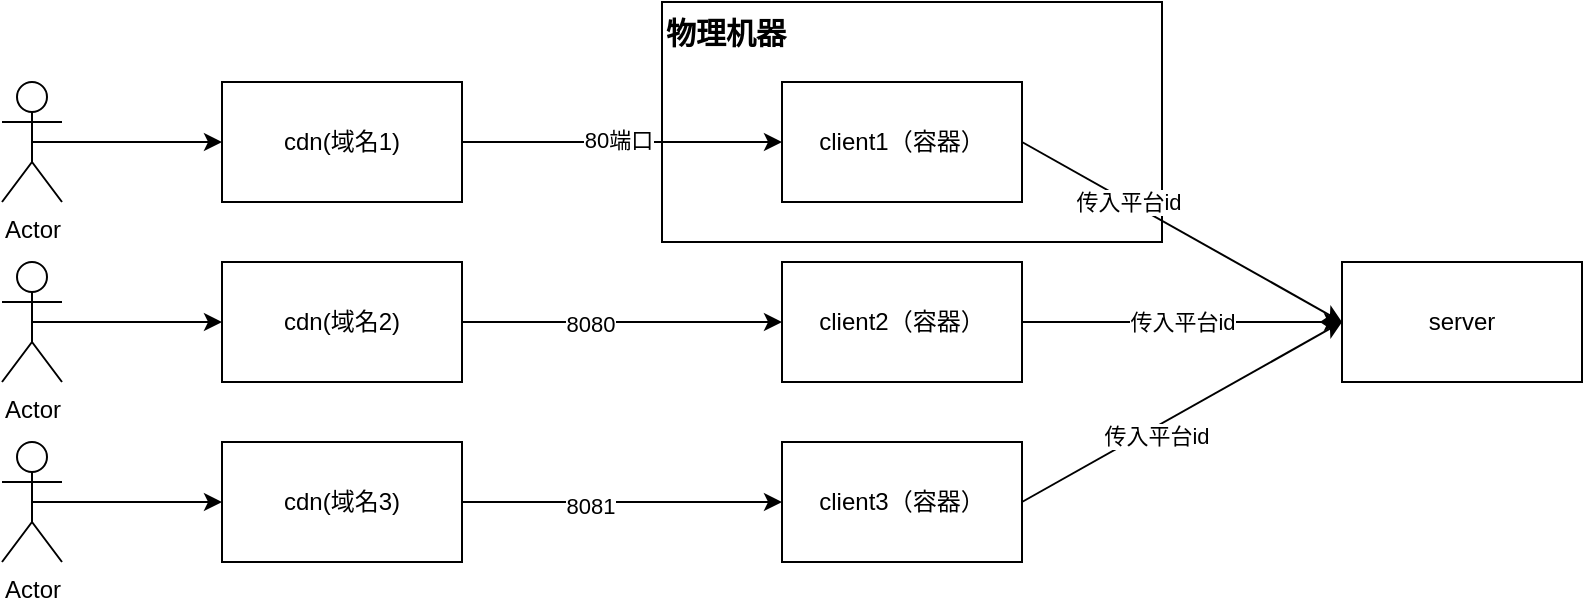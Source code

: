 <mxfile version="24.7.7">
  <diagram name="第 1 页" id="OntkouKlZa8e4wjtS1Qv">
    <mxGraphModel dx="1678" dy="552" grid="1" gridSize="10" guides="1" tooltips="1" connect="1" arrows="1" fold="1" page="1" pageScale="1" pageWidth="827" pageHeight="1169" math="0" shadow="0">
      <root>
        <mxCell id="0" />
        <mxCell id="1" parent="0" />
        <mxCell id="1vRdgGj5pQEQPz-nfKS2-17" value="&lt;b&gt;&lt;font style=&quot;font-size: 15px;&quot;&gt;物理机器&lt;/font&gt;&lt;/b&gt;" style="rounded=0;whiteSpace=wrap;html=1;fillColor=none;align=left;verticalAlign=top;" vertex="1" parent="1">
          <mxGeometry x="30" y="170" width="250" height="120" as="geometry" />
        </mxCell>
        <mxCell id="1vRdgGj5pQEQPz-nfKS2-1" value="server" style="rounded=0;whiteSpace=wrap;html=1;" vertex="1" parent="1">
          <mxGeometry x="370" y="300" width="120" height="60" as="geometry" />
        </mxCell>
        <mxCell id="1vRdgGj5pQEQPz-nfKS2-6" style="rounded=0;orthogonalLoop=1;jettySize=auto;html=1;exitX=1;exitY=0.5;exitDx=0;exitDy=0;" edge="1" parent="1" source="1vRdgGj5pQEQPz-nfKS2-2">
          <mxGeometry relative="1" as="geometry">
            <mxPoint x="370" y="330" as="targetPoint" />
          </mxGeometry>
        </mxCell>
        <mxCell id="1vRdgGj5pQEQPz-nfKS2-8" value="传入平台id" style="edgeLabel;html=1;align=center;verticalAlign=middle;resizable=0;points=[];" vertex="1" connectable="0" parent="1vRdgGj5pQEQPz-nfKS2-6">
          <mxGeometry x="-0.337" relative="1" as="geometry">
            <mxPoint as="offset" />
          </mxGeometry>
        </mxCell>
        <mxCell id="1vRdgGj5pQEQPz-nfKS2-2" value="client1（容器）" style="rounded=0;whiteSpace=wrap;html=1;" vertex="1" parent="1">
          <mxGeometry x="90" y="210" width="120" height="60" as="geometry" />
        </mxCell>
        <mxCell id="1vRdgGj5pQEQPz-nfKS2-5" value="传入平台id" style="edgeStyle=orthogonalEdgeStyle;rounded=0;orthogonalLoop=1;jettySize=auto;html=1;exitX=1;exitY=0.5;exitDx=0;exitDy=0;entryX=0;entryY=0.5;entryDx=0;entryDy=0;" edge="1" parent="1" source="1vRdgGj5pQEQPz-nfKS2-3" target="1vRdgGj5pQEQPz-nfKS2-1">
          <mxGeometry relative="1" as="geometry" />
        </mxCell>
        <mxCell id="1vRdgGj5pQEQPz-nfKS2-3" value="client2（容器）" style="rounded=0;whiteSpace=wrap;html=1;" vertex="1" parent="1">
          <mxGeometry x="90" y="300" width="120" height="60" as="geometry" />
        </mxCell>
        <mxCell id="1vRdgGj5pQEQPz-nfKS2-7" style="rounded=0;orthogonalLoop=1;jettySize=auto;html=1;exitX=1;exitY=0.5;exitDx=0;exitDy=0;entryX=0;entryY=0.5;entryDx=0;entryDy=0;" edge="1" parent="1" source="1vRdgGj5pQEQPz-nfKS2-4" target="1vRdgGj5pQEQPz-nfKS2-1">
          <mxGeometry relative="1" as="geometry" />
        </mxCell>
        <mxCell id="1vRdgGj5pQEQPz-nfKS2-9" value="传入平台id" style="edgeLabel;html=1;align=center;verticalAlign=middle;resizable=0;points=[];" vertex="1" connectable="0" parent="1vRdgGj5pQEQPz-nfKS2-7">
          <mxGeometry x="-0.188" y="-4" relative="1" as="geometry">
            <mxPoint as="offset" />
          </mxGeometry>
        </mxCell>
        <mxCell id="1vRdgGj5pQEQPz-nfKS2-4" value="client3（容器）" style="rounded=0;whiteSpace=wrap;html=1;" vertex="1" parent="1">
          <mxGeometry x="90" y="390" width="120" height="60" as="geometry" />
        </mxCell>
        <mxCell id="1vRdgGj5pQEQPz-nfKS2-11" style="rounded=0;orthogonalLoop=1;jettySize=auto;html=1;exitX=1;exitY=0.5;exitDx=0;exitDy=0;entryX=0;entryY=0.5;entryDx=0;entryDy=0;" edge="1" parent="1" source="1vRdgGj5pQEQPz-nfKS2-10" target="1vRdgGj5pQEQPz-nfKS2-2">
          <mxGeometry relative="1" as="geometry" />
        </mxCell>
        <mxCell id="1vRdgGj5pQEQPz-nfKS2-12" value="80端口" style="edgeLabel;html=1;align=center;verticalAlign=middle;resizable=0;points=[];" vertex="1" connectable="0" parent="1vRdgGj5pQEQPz-nfKS2-11">
          <mxGeometry x="-0.026" y="1" relative="1" as="geometry">
            <mxPoint as="offset" />
          </mxGeometry>
        </mxCell>
        <mxCell id="1vRdgGj5pQEQPz-nfKS2-10" value="cdn(域名1)" style="rounded=0;whiteSpace=wrap;html=1;" vertex="1" parent="1">
          <mxGeometry x="-190" y="210" width="120" height="60" as="geometry" />
        </mxCell>
        <mxCell id="1vRdgGj5pQEQPz-nfKS2-20" style="edgeStyle=orthogonalEdgeStyle;rounded=0;orthogonalLoop=1;jettySize=auto;html=1;exitX=0.5;exitY=0.5;exitDx=0;exitDy=0;exitPerimeter=0;entryX=0;entryY=0.5;entryDx=0;entryDy=0;" edge="1" parent="1" source="1vRdgGj5pQEQPz-nfKS2-19" target="1vRdgGj5pQEQPz-nfKS2-10">
          <mxGeometry relative="1" as="geometry" />
        </mxCell>
        <mxCell id="1vRdgGj5pQEQPz-nfKS2-19" value="Actor" style="shape=umlActor;verticalLabelPosition=bottom;verticalAlign=top;html=1;outlineConnect=0;" vertex="1" parent="1">
          <mxGeometry x="-300" y="210" width="30" height="60" as="geometry" />
        </mxCell>
        <mxCell id="1vRdgGj5pQEQPz-nfKS2-27" style="edgeStyle=orthogonalEdgeStyle;rounded=0;orthogonalLoop=1;jettySize=auto;html=1;exitX=1;exitY=0.5;exitDx=0;exitDy=0;entryX=0;entryY=0.5;entryDx=0;entryDy=0;" edge="1" parent="1" source="1vRdgGj5pQEQPz-nfKS2-21" target="1vRdgGj5pQEQPz-nfKS2-3">
          <mxGeometry relative="1" as="geometry" />
        </mxCell>
        <mxCell id="1vRdgGj5pQEQPz-nfKS2-29" value="8080" style="edgeLabel;html=1;align=center;verticalAlign=middle;resizable=0;points=[];" vertex="1" connectable="0" parent="1vRdgGj5pQEQPz-nfKS2-27">
          <mxGeometry x="-0.209" y="-1" relative="1" as="geometry">
            <mxPoint as="offset" />
          </mxGeometry>
        </mxCell>
        <mxCell id="1vRdgGj5pQEQPz-nfKS2-21" value="cdn(域名2)" style="rounded=0;whiteSpace=wrap;html=1;" vertex="1" parent="1">
          <mxGeometry x="-190" y="300" width="120" height="60" as="geometry" />
        </mxCell>
        <mxCell id="1vRdgGj5pQEQPz-nfKS2-22" style="edgeStyle=orthogonalEdgeStyle;rounded=0;orthogonalLoop=1;jettySize=auto;html=1;exitX=0.5;exitY=0.5;exitDx=0;exitDy=0;exitPerimeter=0;entryX=0;entryY=0.5;entryDx=0;entryDy=0;" edge="1" parent="1" source="1vRdgGj5pQEQPz-nfKS2-23" target="1vRdgGj5pQEQPz-nfKS2-21">
          <mxGeometry relative="1" as="geometry" />
        </mxCell>
        <mxCell id="1vRdgGj5pQEQPz-nfKS2-23" value="Actor" style="shape=umlActor;verticalLabelPosition=bottom;verticalAlign=top;html=1;outlineConnect=0;" vertex="1" parent="1">
          <mxGeometry x="-300" y="300" width="30" height="60" as="geometry" />
        </mxCell>
        <mxCell id="1vRdgGj5pQEQPz-nfKS2-28" style="edgeStyle=orthogonalEdgeStyle;rounded=0;orthogonalLoop=1;jettySize=auto;html=1;exitX=1;exitY=0.5;exitDx=0;exitDy=0;entryX=0;entryY=0.5;entryDx=0;entryDy=0;" edge="1" parent="1" source="1vRdgGj5pQEQPz-nfKS2-24" target="1vRdgGj5pQEQPz-nfKS2-4">
          <mxGeometry relative="1" as="geometry" />
        </mxCell>
        <mxCell id="1vRdgGj5pQEQPz-nfKS2-30" value="8081" style="edgeLabel;html=1;align=center;verticalAlign=middle;resizable=0;points=[];" vertex="1" connectable="0" parent="1vRdgGj5pQEQPz-nfKS2-28">
          <mxGeometry x="-0.209" y="-2" relative="1" as="geometry">
            <mxPoint as="offset" />
          </mxGeometry>
        </mxCell>
        <mxCell id="1vRdgGj5pQEQPz-nfKS2-24" value="cdn(域名3)" style="rounded=0;whiteSpace=wrap;html=1;" vertex="1" parent="1">
          <mxGeometry x="-190" y="390" width="120" height="60" as="geometry" />
        </mxCell>
        <mxCell id="1vRdgGj5pQEQPz-nfKS2-25" style="edgeStyle=orthogonalEdgeStyle;rounded=0;orthogonalLoop=1;jettySize=auto;html=1;exitX=0.5;exitY=0.5;exitDx=0;exitDy=0;exitPerimeter=0;entryX=0;entryY=0.5;entryDx=0;entryDy=0;" edge="1" parent="1" source="1vRdgGj5pQEQPz-nfKS2-26" target="1vRdgGj5pQEQPz-nfKS2-24">
          <mxGeometry relative="1" as="geometry" />
        </mxCell>
        <mxCell id="1vRdgGj5pQEQPz-nfKS2-26" value="Actor" style="shape=umlActor;verticalLabelPosition=bottom;verticalAlign=top;html=1;outlineConnect=0;" vertex="1" parent="1">
          <mxGeometry x="-300" y="390" width="30" height="60" as="geometry" />
        </mxCell>
      </root>
    </mxGraphModel>
  </diagram>
</mxfile>

